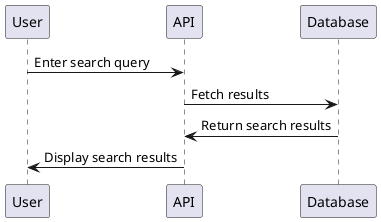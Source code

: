 @startuml
User -> API: Enter search query
API -> Database: Fetch results
Database -> API: Return search results
API -> User: Display search results
@enduml
